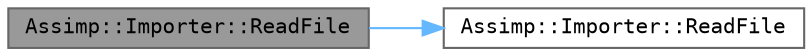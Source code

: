 digraph "Assimp::Importer::ReadFile"
{
 // LATEX_PDF_SIZE
  bgcolor="transparent";
  edge [fontname=Terminal,fontsize=10,labelfontname=Helvetica,labelfontsize=10];
  node [fontname=Terminal,fontsize=10,shape=box,height=0.2,width=0.4];
  rankdir="LR";
  Node1 [label="Assimp::Importer::ReadFile",height=0.2,width=0.4,color="gray40", fillcolor="grey60", style="filled", fontcolor="black",tooltip="Reads the given file and returns its contents if successful."];
  Node1 -> Node2 [color="steelblue1",style="solid"];
  Node2 [label="Assimp::Importer::ReadFile",height=0.2,width=0.4,color="grey40", fillcolor="white", style="filled",URL="$class_assimp_1_1_importer.html#a075ccc3ef0cd2b005a8f624e75ca8909",tooltip=" "];
}
